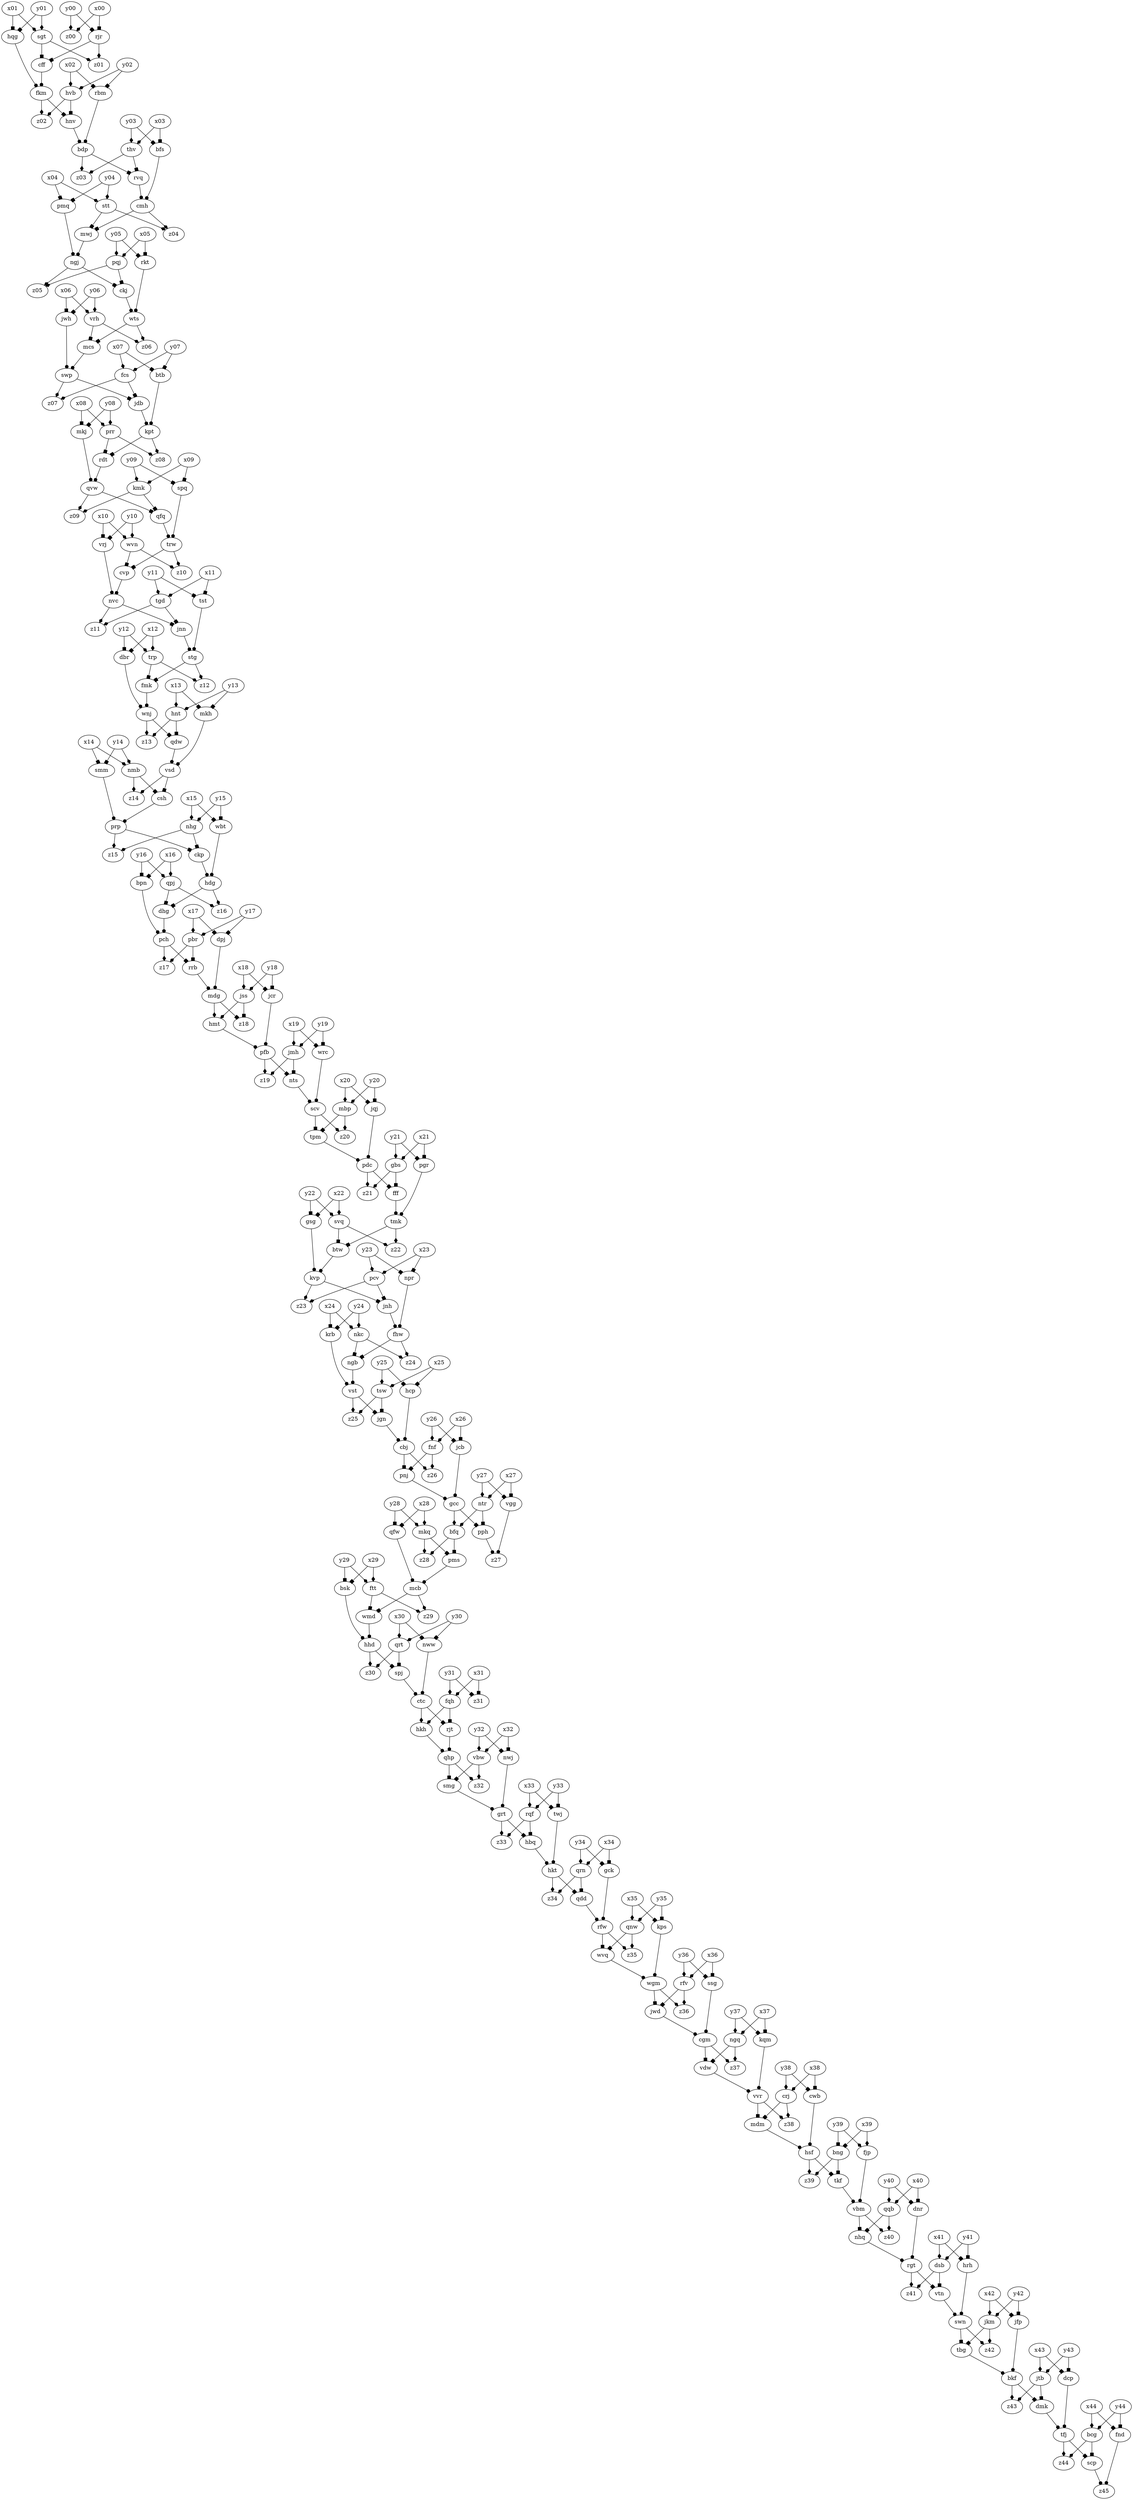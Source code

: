 digraph Day24 {
{y30  x30} -> nww [arrowhead = box]
{vbw  qhp} -> smg [arrowhead = box]
{mwj  pmq} -> ngj [arrowhead = dot]
{x19  y19} -> wrc [arrowhead = box]
{hnt  wnj} -> z13 [arrowhead = diamond]
{dsb  rgt} -> z41 [arrowhead = diamond]
{hqg  cff} -> fkm [arrowhead = dot]
{tsw  vst} -> z25 [arrowhead = diamond]
{x14  y14} -> smm [arrowhead = box]
{npr  jnh} -> fhw [arrowhead = dot]
{stg  trp} -> fmk [arrowhead = box]
{y05  x05} -> rkt [arrowhead = box]
{y22  x22} -> gsg [arrowhead = box]
{ftt  mcb} -> wmd [arrowhead = box]
{ngq  cgm} -> vdw [arrowhead = box]
{kpt  prr} -> rdt [arrowhead = box]
{rqf  grt} -> z33 [arrowhead = diamond]
{x24  y24} -> nkc [arrowhead = diamond]
{hbq  twj} -> hkt [arrowhead = dot]
{rkt  ckj} -> wts [arrowhead = dot]
{x04  y04} -> pmq [arrowhead = box]
{y16  x16} -> bpn [arrowhead = box]
{x08  y08} -> prr [arrowhead = diamond]
{kmk  qvw} -> z09 [arrowhead = diamond]
{jwd  ssg} -> cgm [arrowhead = dot]
{mdm  cwb} -> hsf [arrowhead = dot]
{y03  x03} -> thv [arrowhead = diamond]
{jdb  btb} -> kpt [arrowhead = dot]
{kvp  pcv} -> jnh [arrowhead = box]
{fff  pgr} -> tmk [arrowhead = dot]
{hkt  qrn} -> z34 [arrowhead = diamond]
{ntr  gcc} -> bfq [arrowhead = diamond]
{y37  x37} -> ngq [arrowhead = diamond]
{cbj  fnf} -> pnj [arrowhead = box]
{btw  gsg} -> kvp [arrowhead = dot]
{cbj  fnf} -> z26 [arrowhead = diamond]
{scv  mbp} -> z20 [arrowhead = diamond]
{hhd  qrt} -> spj [arrowhead = box]
{y20  x20} -> mbp [arrowhead = diamond]
{y00  x00} -> z00 [arrowhead = diamond]
{swn  jkm} -> tbg [arrowhead = box]
{kps  wvq} -> wgm [arrowhead = dot]
{x43  y43} -> dcp [arrowhead = box]
{tfj  bcg} -> z44 [arrowhead = diamond]
{x06  y06} -> vrh [arrowhead = diamond]
{y21  x21} -> gbs [arrowhead = diamond]
{x04  y04} -> stt [arrowhead = diamond]
{x44  y44} -> fnd [arrowhead = box]
{mkj  rdt} -> qvw [arrowhead = dot]
{nvc  tgd} -> z11 [arrowhead = diamond]
{hkt  qrn} -> qdd [arrowhead = box]
{wts  vrh} -> z06 [arrowhead = diamond]
{hdg  qpj} -> z16 [arrowhead = diamond]
{ngj  pqj} -> ckj [arrowhead = box]
{x21  y21} -> pgr [arrowhead = box]
{y22  x22} -> svq [arrowhead = diamond]
{y39  x39} -> bng [arrowhead = box]
{y11  x11} -> tst [arrowhead = box]
{kqm  vdw} -> vvr [arrowhead = dot]
{y15  x15} -> nhg [arrowhead = diamond]
{rfw  qnw} -> wvq [arrowhead = box]
{x18  y18} -> jss [arrowhead = diamond]
{jmh  pfb} -> nts [arrowhead = box]
{fmk  dbr} -> wnj [arrowhead = dot]
{y14  x14} -> nmb [arrowhead = diamond]
{grt  rqf} -> hbq [arrowhead = box]
{rrb  dpj} -> mdg [arrowhead = dot]
{jcb  pnj} -> gcc [arrowhead = dot]
{tst  jnn} -> stg [arrowhead = dot]
{y43  x43} -> jtb [arrowhead = diamond]
{x10  y10} -> vrj [arrowhead = box]
{y36  x36} -> rfv [arrowhead = diamond]
{jss  mdg} -> z18 [arrowhead = box]
{wvn  trw} -> z10 [arrowhead = diamond]
{y03  x03} -> bfs [arrowhead = box]
{vrh  wts} -> mcs [arrowhead = box]
{hnv  rbm} -> bdp [arrowhead = dot]
{y31  x31} -> z31 [arrowhead = box]
{y26  x26} -> fnf [arrowhead = diamond]
{x08  y08} -> mkj [arrowhead = box]
{y34  x34} -> gck [arrowhead = box]
{x35  y35} -> qnw [arrowhead = diamond]
{wnj  hnt} -> qdw [arrowhead = box]
{y32  x32} -> vbw [arrowhead = diamond]
{y25  x25} -> tsw [arrowhead = diamond]
{x34  y34} -> qrn [arrowhead = diamond]
{y05  x05} -> pqj [arrowhead = diamond]
{ckp  wbt} -> hdg [arrowhead = dot]
{gcc  ntr} -> pph [arrowhead = box]
{dnr  nhq} -> rgt [arrowhead = dot]
{dhg  bpn} -> pch [arrowhead = dot]
{vrj  cvp} -> nvc [arrowhead = dot]
{pbr  pch} -> z17 [arrowhead = diamond]
{x23  y23} -> pcv [arrowhead = diamond]
{fqh  ctc} -> hkh [arrowhead = diamond]
{y40  x40} -> dnr [arrowhead = box]
{x13  y13} -> hnt [arrowhead = diamond]
{fkm  hvb} -> hnv [arrowhead = box]
{y28  x28} -> mkq [arrowhead = diamond]
{hrh  vtn} -> swn [arrowhead = dot]
{stg  trp} -> z12 [arrowhead = diamond]
{nkc  fhw} -> ngb [arrowhead = box]
{ngj  pqj} -> z05 [arrowhead = diamond]
{x33  y33} -> twj [arrowhead = box]
{qdd  gck} -> rfw [arrowhead = dot]
{swp  fcs} -> z07 [arrowhead = diamond]
{rfv  wgm} -> jwd [arrowhead = box]
{fnd  scp} -> z45 [arrowhead = dot]
{vbm  qqb} -> z40 [arrowhead = diamond]
{x13  y13} -> mkh [arrowhead = box]
{svq  tmk} -> btw [arrowhead = box]
{pbr  pch} -> rrb [arrowhead = box]
{hsf  bng} -> z39 [arrowhead = diamond]
{x32  y32} -> nwj [arrowhead = box]
{x40  y40} -> qqb [arrowhead = diamond]
{y38  x38} -> cwb [arrowhead = box]
{fhw  nkc} -> z24 [arrowhead = diamond]
{kpt  prr} -> z08 [arrowhead = diamond]
{y17  x17} -> dpj [arrowhead = box]
{swn  jkm} -> z42 [arrowhead = diamond]
{vbm  qqb} -> nhq [arrowhead = box]
{pfb  jmh} -> z19 [arrowhead = diamond]
{vvr  crj} -> mdm [arrowhead = box]
{y02  x02} -> hvb [arrowhead = diamond]
{mkh  qdw} -> vsd [arrowhead = dot]
{mdg  jss} -> hmt [arrowhead = diamond]
{x36  y36} -> ssg [arrowhead = box]
{csh  smm} -> prp [arrowhead = dot]
{y20  x20} -> jqj [arrowhead = box]
{y29  x29} -> ftt [arrowhead = diamond]
{y24  x24} -> krb [arrowhead = box]
{vsd  nmb} -> z14 [arrowhead = diamond]
{x07  y07} -> fcs [arrowhead = diamond]
{x37  y37} -> kqm [arrowhead = box]
{y10  x10} -> wvn [arrowhead = diamond]
{nhg  prp} -> z15 [arrowhead = diamond]
{wgm  rfv} -> z36 [arrowhead = diamond]
{ngb  krb} -> vst [arrowhead = dot]
{nww  spj} -> ctc [arrowhead = dot]
{qvw  kmk} -> qfq [arrowhead = box]
{mcb  ftt} -> z29 [arrowhead = diamond]
{stt  cmh} -> mwj [arrowhead = box]
{prp  nhg} -> ckp [arrowhead = box]
{y12  x12} -> trp [arrowhead = diamond]
{y23  x23} -> npr [arrowhead = box]
{nts  wrc} -> scv [arrowhead = dot]
{jtb  bkf} -> z43 [arrowhead = diamond]
{mbp  scv} -> tpm [arrowhead = box]
{x01  y01} -> sgt [arrowhead = diamond]
{mcs  jwh} -> swp [arrowhead = dot]
{mkq  bfq} -> z28 [arrowhead = diamond]
{fqh  ctc} -> rjt [arrowhead = box]
{rfw  qnw} -> z35 [arrowhead = diamond]
{x11  y11} -> tgd [arrowhead = diamond]
{thv  bdp} -> rvq [arrowhead = box]
{y06  x06} -> jwh [arrowhead = box]
{y18  x18} -> jcr [arrowhead = box]
{tpm  jqj} -> pdc [arrowhead = dot]
{stt  cmh} -> z04 [arrowhead = diamond]
{x01  y01} -> hqg [arrowhead = box]
{qfq  spq} -> trw [arrowhead = dot]
{fkm  hvb} -> z02 [arrowhead = diamond]
{x41  y41} -> dsb [arrowhead = diamond]
{x02  y02} -> rbm [arrowhead = box]
{pdc  gbs} -> z21 [arrowhead = diamond]
{bfs  rvq} -> cmh [arrowhead = dot]
{hdg  qpj} -> dhg [arrowhead = box]
{x31  y31} -> fqh [arrowhead = diamond]
{vst  tsw} -> jgn [arrowhead = box]
{y17  x17} -> pbr [arrowhead = diamond]
{y16  x16} -> qpj [arrowhead = diamond]
{hmt  jcr} -> pfb [arrowhead = dot]
{y15  x15} -> wbt [arrowhead = box]
{kvp  pcv} -> z23 [arrowhead = diamond]
{x39  y39} -> fjp [arrowhead = diamond]
{y26  x26} -> jcb [arrowhead = box]
{x44  y44} -> bcg [arrowhead = diamond]
{x42  y42} -> jfp [arrowhead = box]
{y07  x07} -> btb [arrowhead = box]
{tgd  nvc} -> jnn [arrowhead = box]
{nwj  smg} -> grt [arrowhead = dot]
{fcs  swp} -> jdb [arrowhead = box]
{vgg  pph} -> z27 [arrowhead = dot]
{crj  vvr} -> z38 [arrowhead = diamond]
{trw  wvn} -> cvp [arrowhead = box]
{dcp  dmk} -> tfj [arrowhead = dot]
{bdp  thv} -> z03 [arrowhead = diamond]
{y33  x33} -> rqf [arrowhead = diamond]
{hkh  rjt} -> qhp [arrowhead = dot]
{gbs  pdc} -> fff [arrowhead = box]
{svq  tmk} -> z22 [arrowhead = diamond]
{x19  y19} -> jmh [arrowhead = diamond]
{tfj  bcg} -> scp [arrowhead = box]
{y35  x35} -> kps [arrowhead = box]
{qfw  pms} -> mcb [arrowhead = dot]
{y09  x09} -> spq [arrowhead = box]
{vsd  nmb} -> csh [arrowhead = box]
{y30  x30} -> qrt [arrowhead = diamond]
{rjr  sgt} -> z01 [arrowhead = diamond]
{ngq  cgm} -> z37 [arrowhead = diamond]
{rjr  sgt} -> cff [arrowhead = box]
{tbg  jfp} -> bkf [arrowhead = dot]
{rgt  dsb} -> vtn [arrowhead = box]
{x27  y27} -> vgg [arrowhead = box]
{jtb  bkf} -> dmk [arrowhead = box]
{y42  x42} -> jkm [arrowhead = diamond]
{x28  y28} -> qfw [arrowhead = box]
{wmd  bsk} -> hhd [arrowhead = dot]
{bng  hsf} -> tkf [arrowhead = box]
{y09  x09} -> kmk [arrowhead = diamond]
{qhp  vbw} -> z32 [arrowhead = diamond]
{hcp  jgn} -> cbj [arrowhead = dot]
{y12  x12} -> dbr [arrowhead = box]
{y00  x00} -> rjr [arrowhead = box]
{y38  x38} -> crj [arrowhead = diamond]
{y41  x41} -> hrh [arrowhead = box]
{y29  x29} -> bsk [arrowhead = box]
{tkf  fjp} -> vbm [arrowhead = dot]
{qrt  hhd} -> z30 [arrowhead = diamond]
{y25  x25} -> hcp [arrowhead = box]
{bfq  mkq} -> pms [arrowhead = box]
{x27  y27} -> ntr [arrowhead = diamond]
}
